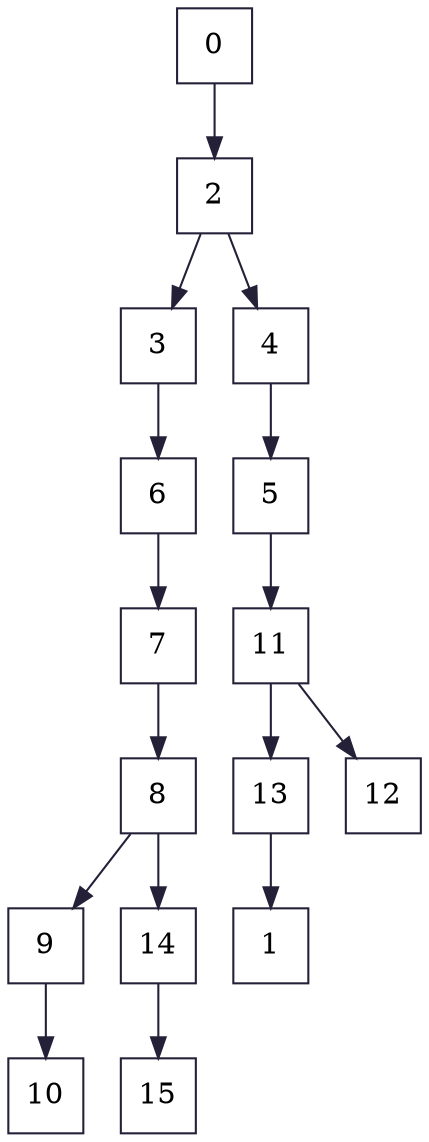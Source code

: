 digraph G {
    graph[color="#242038"]
    node[color="#242038", shape=square]
    edge[color="#242038"]
    13->1
    0->2
    2->3
    2->4
    4->5
    3->6
    6->7
    7->8
    8->9
    9->10
    5->11
    11->12
    11->13
    8->14
    14->15
}
